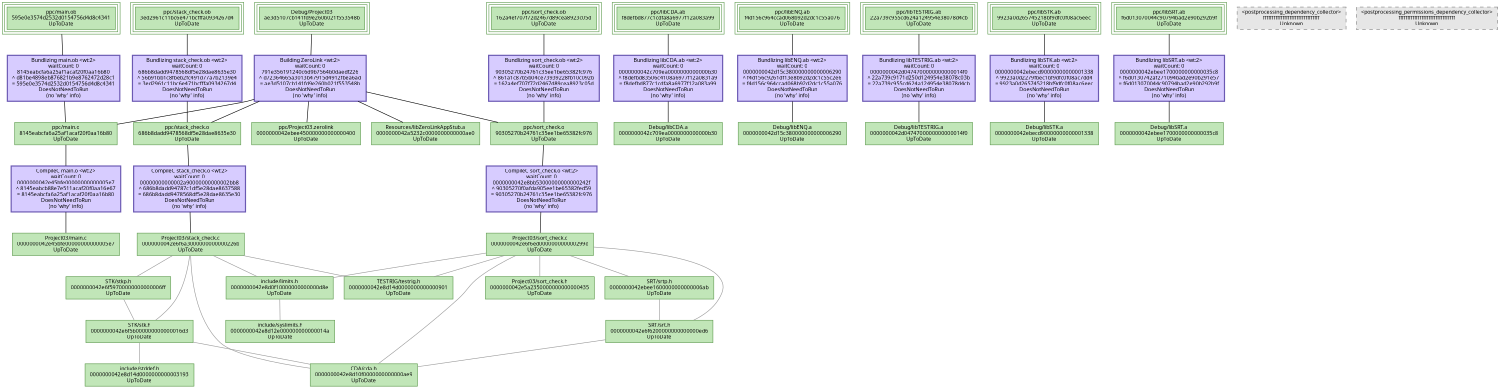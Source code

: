 digraph Project03 {
   size = "10.000000,8.500000";
   concentrate = false;

   node [ shape = box, style = filled, color = "0.3 0.5 0.6", fillcolor = "0.3 0.2 0.9", fontname = "Monaco", fontsize = "9" ];
   n00001 [ label = "Debug/Project03\nae3d5107cb141fd9e260b021f553548b\nUpToDate", peripheries = 3 ];
   n00002 [ label = "ppc/main.o\n8145eabcfa6a25af1acaf20f0aa16b80\nUpToDate" ];
   n00003 [ label = "Project03/main.c\n0000000042e45bfe00000000000005e7\nUpToDate" ];
   n00004 [ label = "ppc/stack_check.o\n686b8dadd9478568df5e28dae8635e30\nUpToDate" ];
   n00005 [ label = "Project03/stack_check.c\n0000000042e6f6a3000000000000226b\nUpToDate" ];
   n00006 [ label = "ppc/sort_check.o\n90305270b24761c35ee1be65382fc976\nUpToDate" ];
   n00007 [ label = "Project03/sort_check.c\n0000000042e6f6ed000000000000299d\nUpToDate" ];
   n00008 [ label = "ppc/main.ob\n595e0e3574d2532d0154756d4d8c4341\nUpToDate", peripheries = 3 ];
   n00009 [ label = "ppc/stack_check.ob\n3ed2961c11bc6e471bcfffa0934267d4\nUpToDate", peripheries = 3 ];
   n00010 [ label = "ppc/sort_check.ob\n162a4ef707f72d2467d89cea8923c05d\nUpToDate", peripheries = 3 ];
   n00011 [ label = "Resources/libZeroLinkAppStub.a\n0000000042a5232c0000000000000ae0\nUpToDate" ];
   n00012 [ label = "ppc/libCDA.ab\nf8defbd877c1cdfa8a6977f12a083a99\nUpToDate", peripheries = 3 ];
   n00013 [ label = "Debug/libCDA.a\n0000000042c709ea0000000000000b30\nUpToDate" ];
   n00014 [ label = "ppc/libENQ.ab\nf4d156c964ccad068b92d2dc1c55a076\nUpToDate", peripheries = 3 ];
   n00015 [ label = "Debug/libENQ.a\n0000000042d15c380000000000006290\nUpToDate" ];
   n00016 [ label = "ppc/libTESTRIG.ab\n22a739c955cd624a124954e38078d4cb\nUpToDate", peripheries = 3 ];
   n00017 [ label = "Debug/libTESTRIG.a\n0000000042d0474700000000000014f0\nUpToDate" ];
   n00018 [ label = "ppc/libSTK.ab\n9923a0d265745218bf9dfc0f08ac6eec\nUpToDate", peripheries = 3 ];
   n00019 [ label = "Debug/libSTK.a\n0000000042ebecd90000000000001338\nUpToDate" ];
   n00020 [ label = "ppc/libSRT.ab\nf6d013070044c90794bad2e90b292b9f\nUpToDate", peripheries = 3 ];
   n00021 [ label = "Debug/libSRT.a\n0000000042ebee1700000000000035c8\nUpToDate" ];
   n00022 [ label = "ppc/Project03.zerolink\n0000000042ebee450000000000000400\nUpToDate" ];
   n00023 [ label = "<postprocessing_dependency_collector>\nffffffffffffffffffffffffffffffff\nUnknown", color = "0.0 0.0 0.5", fillcolor = "0.0 0.0 0.9", style = "filled,dashed" ];
   n00024 [ label = "<postprocessing_permissions_dependency_collector>\nffffffffffffffffffffffffffffffff\nUnknown", color = "0.0 0.0 0.5", fillcolor = "0.0 0.0 0.9", style = "filled,dashed" ];
   n00025 [ label = "include/limits.h\n0000000042e8d0f10000000000000d8e\nUpToDate" ];
   n00026 [ label = "CDA/cda.h\n0000000042e8d10f0000000000000ae9\nUpToDate" ];
   n00027 [ label = "TESTRIG/testrig.h\n0000000042e8d14d0000000000000901\nUpToDate" ];
   n00028 [ label = "STK/stk.h\n0000000042e6f5b000000000000016d3\nUpToDate" ];
   n00029 [ label = "STK/stkp.h\n0000000042e6f59700000000000006ff\nUpToDate" ];
   n00030 [ label = "include/syslimits.h\n0000000042e8d12e000000000000014a\nUpToDate" ];
   n00031 [ label = "include/stddef.h\n0000000042e8d14d0000000000003193\nUpToDate" ];
   n00032 [ label = "SRT/srt.h\n0000000042e6f6200000000000000ed6\nUpToDate" ];
   n00033 [ label = "SRT/srtp.h\n0000000042ebee1600000000000006ab\nUpToDate" ];
   n00034 [ label = "Project03/sort_check.h\n0000000042e5a2350000000000000435\nUpToDate" ];

   node [ shape = box, style = "filled,bold", color = "0.7 0.5 0.7", fillcolor = "0.7 0.2 1.0", fontname = "Monaco", fontsize = "9" ];
   c00001 [ label = "CompileC main.o <wt:2>\nwaitCount: 0\n0000000042e45bfe00000000000005e7\n^ 8145eabcb88e7e511acaf20f0aa16e67\n= 8145eabcfa6a25af1acaf20f0aa16b80\nDoesNotNeedToRun\n(no 'why' info)" ];
   c00002 [ label = "CompileC stack_check.o <wt:2>\nwaitCount: 0\n00000000000002a90000000000002bb8\n^ 686b8dadd94787c1df5e28dae8637588\n= 686b8dadd9478568df5e28dae8635e30\nDoesNotNeedToRun\n(no 'why' info)" ];
   c00003 [ label = "CompileC sort_check.o <wt:2>\nwaitCount: 0\n0000000042e8bb53000000000000242f\n^ 90305270f0afda905ee1be65382fed59\n= 90305270b24761c35ee1be65382fc976\nDoesNotNeedToRun\n(no 'why' info)" ];
   c00004 [ label = "Bundlizing main.ob <wt:2>\nwaitCount: 0\n8145eabcfa6a25af1acaf20f0aa16b80\n^ d81be4898eb876821b9e8762472d28c1\n= 595e0e3574d2532d0154756d4d8c4341\nDoesNotNeedToRun\n(no 'why' info)" ];
   c00005 [ label = "Bundlizing stack_check.ob <wt:2>\nwaitCount: 0\n686b8dadd9478568df5e28dae8635e30\n^ 56b91bb1c8fbeb2fc491d77a7b2139e4\n= 3ed2961c11bc6e471bcfffa0934267d4\nDoesNotNeedToRun\n(no 'why' info)" ];
   c00006 [ label = "Bundlizing sort_check.ob <wt:2>\nwaitCount: 0\n90305270b24761c35ee1be65382fc976\n^ 861a1c87b5b04ce73939228fb10c092b\n= 162a4ef707f72d2467d89cea8923c05d\nDoesNotNeedToRun\n(no 'why' info)" ];
   c00007 [ label = "Building ZeroLink <wt:2>\nwaitCount: 0\n791e356191240c6d9b7564b0daedf226\n^ d72364665a3013b47915d4912fbea6ad\n= ae3d5107cb141fd9e260b021f553548b\nDoesNotNeedToRun\n(no 'why' info)" ];
   c00008 [ label = "Bundlizing libCDA.ab <wt:2>\nwaitCount: 0\n0000000042c709ea0000000000000b30\n^ f8defbd83506c4108a6977f12a0831a9\n= f8defbd877c1cdfa8a6977f12a083a99\nDoesNotNeedToRun\n(no 'why' info)" ];
   c00009 [ label = "Bundlizing libENQ.ab <wt:2>\nwaitCount: 0\n0000000042d15c380000000000006290\n^ f4d156c9261df13e8b92d2dc1c55c2e6\n= f4d156c964ccad068b92d2dc1c55a076\nDoesNotNeedToRun\n(no 'why' info)" ];
   c00010 [ label = "Bundlizing libTESTRIG.ab <wt:2>\nwaitCount: 0\n0000000042d0474700000000000014f0\n^ 22a739c9171d250d124954e38078c03b\n= 22a739c955cd624a124954e38078d4cb\nDoesNotNeedToRun\n(no 'why' info)" ];
   c00011 [ label = "Bundlizing libSTK.ab <wt:2>\nwaitCount: 0\n0000000042ebecd90000000000001338\n^ 9923a0d2279fbec1bf9dfc0f08ac7dd4\n= 9923a0d265745218bf9dfc0f08ac6eec\nDoesNotNeedToRun\n(no 'why' info)" ];
   c00012 [ label = "Bundlizing libSRT.ab <wt:2>\nwaitCount: 0\n0000000042ebee1700000000000035c8\n^ f6d0130742af271094bad2e90b291e57\n= f6d013070044c90794bad2e90b292b9f\nDoesNotNeedToRun\n(no 'why' info)" ];

   edge [ style = solid, color = black, arrowhead = none, arrowtail = normal ];
   n00001 -> { c00007 };
   n00002 -> { c00001 };
   n00004 -> { c00002 };
   n00006 -> { c00003 };
   n00008 -> { c00004 };
   n00009 -> { c00005 };
   n00010 -> { c00006 };
   n00012 -> { c00008 };
   n00014 -> { c00009 };
   n00016 -> { c00010 };
   n00018 -> { c00011 };
   n00020 -> { c00012 };
   c00001 -> { n00003 };
   c00002 -> { n00005 };
   c00003 -> { n00007 };
   c00004 -> { n00002 };
   c00005 -> { n00004 };
   c00006 -> { n00006 };
   c00007 -> { n00002 n00004 n00006 n00011 n00022 };
   c00008 -> { n00013 };
   c00009 -> { n00015 };
   c00010 -> { n00017 };
   c00011 -> { n00019 };
   c00012 -> { n00021 };

   edge [ style = solid, color = gray60, arrowhead = none, arrowtail = normal ];
   n00005 -> { n00025 n00026 n00027 n00028 n00029 };
   n00007 -> { n00025 n00026 n00027 n00032 n00033 n00034 };
   n00025 -> { n00030 };
   n00028 -> { n00031 n00026 };
   n00029 -> { n00028 };
   n00032 -> { n00026 };
   n00033 -> { n00032 };
}
